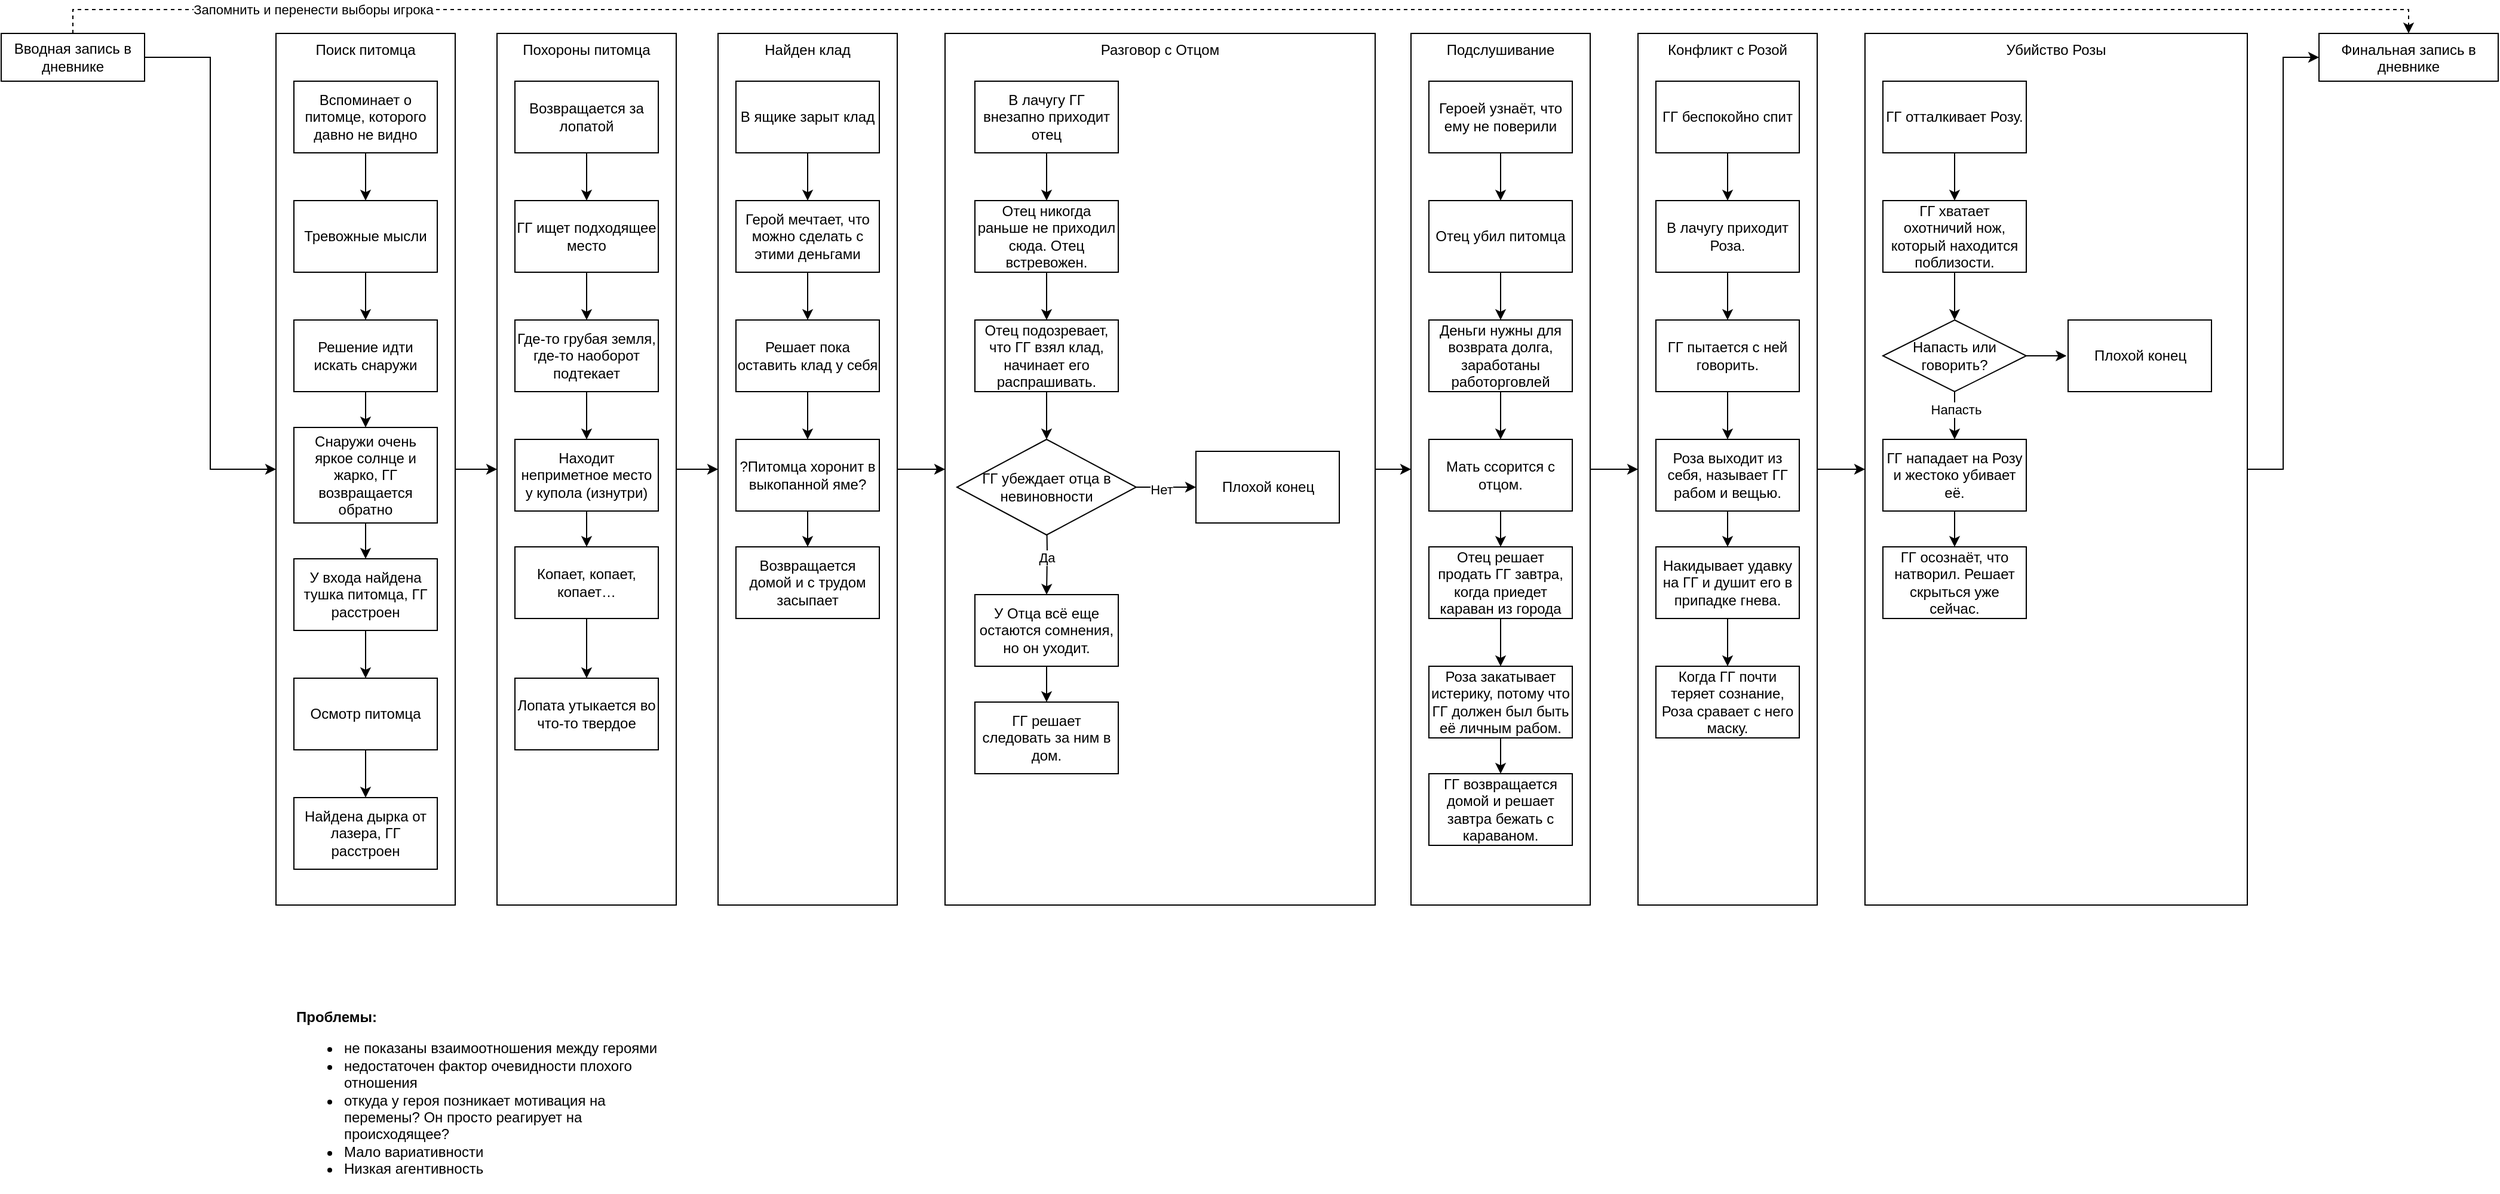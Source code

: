 <mxfile version="14.4.3" type="device"><diagram id="tmX3Hp9SybMvhQB9NmKL" name="Page-1"><mxGraphModel dx="2844" dy="1644" grid="1" gridSize="10" guides="1" tooltips="1" connect="1" arrows="1" fold="1" page="1" pageScale="1" pageWidth="850" pageHeight="1100" math="0" shadow="0"><root><mxCell id="0"/><mxCell id="1" parent="0"/><mxCell id="HxnmS3g5hZ0sXOuhKg5_-114" style="edgeStyle=orthogonalEdgeStyle;rounded=0;orthogonalLoop=1;jettySize=auto;html=1;exitX=1;exitY=0.5;exitDx=0;exitDy=0;entryX=0;entryY=0.5;entryDx=0;entryDy=0;" edge="1" parent="1" source="HxnmS3g5hZ0sXOuhKg5_-33" target="HxnmS3g5hZ0sXOuhKg5_-40"><mxGeometry relative="1" as="geometry"/></mxCell><mxCell id="HxnmS3g5hZ0sXOuhKg5_-33" value="Похороны питомца" style="rounded=0;whiteSpace=wrap;html=1;verticalAlign=top;" vertex="1" parent="1"><mxGeometry x="475" y="100" width="150" height="730" as="geometry"/></mxCell><mxCell id="HxnmS3g5hZ0sXOuhKg5_-39" style="edgeStyle=orthogonalEdgeStyle;rounded=0;orthogonalLoop=1;jettySize=auto;html=1;entryX=0;entryY=0.5;entryDx=0;entryDy=0;" edge="1" parent="1" source="HxnmS3g5hZ0sXOuhKg5_-16" target="HxnmS3g5hZ0sXOuhKg5_-33"><mxGeometry relative="1" as="geometry"/></mxCell><mxCell id="HxnmS3g5hZ0sXOuhKg5_-16" value="Поиск питомца" style="rounded=0;whiteSpace=wrap;html=1;verticalAlign=top;" vertex="1" parent="1"><mxGeometry x="290" y="100" width="150" height="730" as="geometry"/></mxCell><mxCell id="HxnmS3g5hZ0sXOuhKg5_-17" style="edgeStyle=orthogonalEdgeStyle;rounded=0;orthogonalLoop=1;jettySize=auto;html=1;exitX=1;exitY=0.5;exitDx=0;exitDy=0;entryX=0;entryY=0.5;entryDx=0;entryDy=0;" edge="1" parent="1" source="HxnmS3g5hZ0sXOuhKg5_-1" target="HxnmS3g5hZ0sXOuhKg5_-16"><mxGeometry relative="1" as="geometry"/></mxCell><mxCell id="HxnmS3g5hZ0sXOuhKg5_-112" style="edgeStyle=orthogonalEdgeStyle;rounded=0;orthogonalLoop=1;jettySize=auto;html=1;entryX=0.5;entryY=0;entryDx=0;entryDy=0;exitX=0.5;exitY=0;exitDx=0;exitDy=0;dashed=1;" edge="1" parent="1" source="HxnmS3g5hZ0sXOuhKg5_-1" target="HxnmS3g5hZ0sXOuhKg5_-100"><mxGeometry relative="1" as="geometry"/></mxCell><mxCell id="HxnmS3g5hZ0sXOuhKg5_-113" value="Запомнить и перенести выборы игрока" style="edgeLabel;html=1;align=center;verticalAlign=middle;resizable=0;points=[];" vertex="1" connectable="0" parent="HxnmS3g5hZ0sXOuhKg5_-112"><mxGeometry x="-0.573" y="-2" relative="1" as="geometry"><mxPoint x="-205" y="-2" as="offset"/></mxGeometry></mxCell><mxCell id="HxnmS3g5hZ0sXOuhKg5_-1" value="Вводная запись в дневнике" style="rounded=0;whiteSpace=wrap;html=1;" vertex="1" parent="1"><mxGeometry x="60" y="100" width="120" height="40" as="geometry"/></mxCell><mxCell id="HxnmS3g5hZ0sXOuhKg5_-10" style="edgeStyle=orthogonalEdgeStyle;rounded=0;orthogonalLoop=1;jettySize=auto;html=1;exitX=0.5;exitY=1;exitDx=0;exitDy=0;entryX=0.5;entryY=0;entryDx=0;entryDy=0;" edge="1" parent="1" source="HxnmS3g5hZ0sXOuhKg5_-2" target="HxnmS3g5hZ0sXOuhKg5_-4"><mxGeometry relative="1" as="geometry"/></mxCell><mxCell id="HxnmS3g5hZ0sXOuhKg5_-2" value="Вспоминает о питомце, которого давно не видно" style="rounded=0;whiteSpace=wrap;html=1;" vertex="1" parent="1"><mxGeometry x="305" y="140" width="120" height="60" as="geometry"/></mxCell><mxCell id="HxnmS3g5hZ0sXOuhKg5_-11" style="edgeStyle=orthogonalEdgeStyle;rounded=0;orthogonalLoop=1;jettySize=auto;html=1;exitX=0.5;exitY=1;exitDx=0;exitDy=0;entryX=0.5;entryY=0;entryDx=0;entryDy=0;" edge="1" parent="1" source="HxnmS3g5hZ0sXOuhKg5_-4" target="HxnmS3g5hZ0sXOuhKg5_-6"><mxGeometry relative="1" as="geometry"/></mxCell><mxCell id="HxnmS3g5hZ0sXOuhKg5_-4" value="Тревожные мысли" style="rounded=0;whiteSpace=wrap;html=1;" vertex="1" parent="1"><mxGeometry x="305" y="240" width="120" height="60" as="geometry"/></mxCell><mxCell id="HxnmS3g5hZ0sXOuhKg5_-12" style="edgeStyle=orthogonalEdgeStyle;rounded=0;orthogonalLoop=1;jettySize=auto;html=1;exitX=0.5;exitY=1;exitDx=0;exitDy=0;entryX=0.5;entryY=0;entryDx=0;entryDy=0;" edge="1" parent="1" source="HxnmS3g5hZ0sXOuhKg5_-6" target="HxnmS3g5hZ0sXOuhKg5_-7"><mxGeometry relative="1" as="geometry"/></mxCell><mxCell id="HxnmS3g5hZ0sXOuhKg5_-6" value="Решение идти искать снаружи" style="rounded=0;whiteSpace=wrap;html=1;" vertex="1" parent="1"><mxGeometry x="305" y="340" width="120" height="60" as="geometry"/></mxCell><mxCell id="HxnmS3g5hZ0sXOuhKg5_-13" style="edgeStyle=orthogonalEdgeStyle;rounded=0;orthogonalLoop=1;jettySize=auto;html=1;exitX=0.5;exitY=1;exitDx=0;exitDy=0;entryX=0.5;entryY=0;entryDx=0;entryDy=0;" edge="1" parent="1" source="HxnmS3g5hZ0sXOuhKg5_-7" target="HxnmS3g5hZ0sXOuhKg5_-8"><mxGeometry relative="1" as="geometry"/></mxCell><mxCell id="HxnmS3g5hZ0sXOuhKg5_-7" value="Снаружи очень яркое солнце и жарко, ГГ возвращается обратно" style="rounded=0;whiteSpace=wrap;html=1;" vertex="1" parent="1"><mxGeometry x="305" y="430" width="120" height="80" as="geometry"/></mxCell><mxCell id="HxnmS3g5hZ0sXOuhKg5_-14" style="edgeStyle=orthogonalEdgeStyle;rounded=0;orthogonalLoop=1;jettySize=auto;html=1;exitX=0.5;exitY=1;exitDx=0;exitDy=0;entryX=0.5;entryY=0;entryDx=0;entryDy=0;" edge="1" parent="1" source="HxnmS3g5hZ0sXOuhKg5_-8" target="HxnmS3g5hZ0sXOuhKg5_-9"><mxGeometry relative="1" as="geometry"/></mxCell><mxCell id="HxnmS3g5hZ0sXOuhKg5_-8" value="У входа найдена тушка питомца, ГГ расстроен" style="rounded=0;whiteSpace=wrap;html=1;" vertex="1" parent="1"><mxGeometry x="305" y="540" width="120" height="60" as="geometry"/></mxCell><mxCell id="HxnmS3g5hZ0sXOuhKg5_-27" style="edgeStyle=orthogonalEdgeStyle;rounded=0;orthogonalLoop=1;jettySize=auto;html=1;exitX=0.5;exitY=1;exitDx=0;exitDy=0;entryX=0.5;entryY=0;entryDx=0;entryDy=0;" edge="1" parent="1" source="HxnmS3g5hZ0sXOuhKg5_-9" target="HxnmS3g5hZ0sXOuhKg5_-26"><mxGeometry relative="1" as="geometry"/></mxCell><mxCell id="HxnmS3g5hZ0sXOuhKg5_-9" value="Осмотр питомца" style="rounded=0;whiteSpace=wrap;html=1;" vertex="1" parent="1"><mxGeometry x="305" y="640" width="120" height="60" as="geometry"/></mxCell><mxCell id="HxnmS3g5hZ0sXOuhKg5_-35" style="edgeStyle=orthogonalEdgeStyle;rounded=0;orthogonalLoop=1;jettySize=auto;html=1;exitX=0.5;exitY=1;exitDx=0;exitDy=0;" edge="1" parent="1" source="HxnmS3g5hZ0sXOuhKg5_-25" target="HxnmS3g5hZ0sXOuhKg5_-28"><mxGeometry relative="1" as="geometry"/></mxCell><mxCell id="HxnmS3g5hZ0sXOuhKg5_-25" value="ГГ ищет подходящее место" style="rounded=0;whiteSpace=wrap;html=1;" vertex="1" parent="1"><mxGeometry x="490" y="240" width="120" height="60" as="geometry"/></mxCell><mxCell id="HxnmS3g5hZ0sXOuhKg5_-26" value="Найдена дырка от лазера, ГГ расстроен" style="rounded=0;whiteSpace=wrap;html=1;" vertex="1" parent="1"><mxGeometry x="305" y="740" width="120" height="60" as="geometry"/></mxCell><mxCell id="HxnmS3g5hZ0sXOuhKg5_-36" style="edgeStyle=orthogonalEdgeStyle;rounded=0;orthogonalLoop=1;jettySize=auto;html=1;exitX=0.5;exitY=1;exitDx=0;exitDy=0;entryX=0.5;entryY=0;entryDx=0;entryDy=0;" edge="1" parent="1" source="HxnmS3g5hZ0sXOuhKg5_-28" target="HxnmS3g5hZ0sXOuhKg5_-29"><mxGeometry relative="1" as="geometry"/></mxCell><mxCell id="HxnmS3g5hZ0sXOuhKg5_-28" value="Где-то грубая земля, где-то наоборот подтекает" style="rounded=0;whiteSpace=wrap;html=1;" vertex="1" parent="1"><mxGeometry x="490" y="340" width="120" height="60" as="geometry"/></mxCell><mxCell id="HxnmS3g5hZ0sXOuhKg5_-37" style="edgeStyle=orthogonalEdgeStyle;rounded=0;orthogonalLoop=1;jettySize=auto;html=1;exitX=0.5;exitY=1;exitDx=0;exitDy=0;entryX=0.5;entryY=0;entryDx=0;entryDy=0;" edge="1" parent="1" source="HxnmS3g5hZ0sXOuhKg5_-29" target="HxnmS3g5hZ0sXOuhKg5_-30"><mxGeometry relative="1" as="geometry"/></mxCell><mxCell id="HxnmS3g5hZ0sXOuhKg5_-29" value="Находит неприметное место у купола (изнутри)" style="rounded=0;whiteSpace=wrap;html=1;" vertex="1" parent="1"><mxGeometry x="490" y="440" width="120" height="60" as="geometry"/></mxCell><mxCell id="HxnmS3g5hZ0sXOuhKg5_-38" style="edgeStyle=orthogonalEdgeStyle;rounded=0;orthogonalLoop=1;jettySize=auto;html=1;exitX=0.5;exitY=1;exitDx=0;exitDy=0;entryX=0.5;entryY=0;entryDx=0;entryDy=0;" edge="1" parent="1" source="HxnmS3g5hZ0sXOuhKg5_-30" target="HxnmS3g5hZ0sXOuhKg5_-31"><mxGeometry relative="1" as="geometry"/></mxCell><mxCell id="HxnmS3g5hZ0sXOuhKg5_-30" value="Копает, копает, копает…" style="rounded=0;whiteSpace=wrap;html=1;" vertex="1" parent="1"><mxGeometry x="490" y="530" width="120" height="60" as="geometry"/></mxCell><mxCell id="HxnmS3g5hZ0sXOuhKg5_-31" value="Лопата утыкается во что-то твердое" style="rounded=0;whiteSpace=wrap;html=1;" vertex="1" parent="1"><mxGeometry x="490" y="640" width="120" height="60" as="geometry"/></mxCell><mxCell id="HxnmS3g5hZ0sXOuhKg5_-34" style="edgeStyle=orthogonalEdgeStyle;rounded=0;orthogonalLoop=1;jettySize=auto;html=1;exitX=0.5;exitY=1;exitDx=0;exitDy=0;entryX=0.5;entryY=0;entryDx=0;entryDy=0;" edge="1" parent="1" source="HxnmS3g5hZ0sXOuhKg5_-32" target="HxnmS3g5hZ0sXOuhKg5_-25"><mxGeometry relative="1" as="geometry"/></mxCell><mxCell id="HxnmS3g5hZ0sXOuhKg5_-32" value="Возвращается за лопатой" style="rounded=0;whiteSpace=wrap;html=1;" vertex="1" parent="1"><mxGeometry x="490" y="140" width="120" height="60" as="geometry"/></mxCell><mxCell id="HxnmS3g5hZ0sXOuhKg5_-115" style="edgeStyle=orthogonalEdgeStyle;rounded=0;orthogonalLoop=1;jettySize=auto;html=1;exitX=1;exitY=0.5;exitDx=0;exitDy=0;entryX=0;entryY=0.5;entryDx=0;entryDy=0;" edge="1" parent="1" source="HxnmS3g5hZ0sXOuhKg5_-40" target="HxnmS3g5hZ0sXOuhKg5_-52"><mxGeometry relative="1" as="geometry"/></mxCell><mxCell id="HxnmS3g5hZ0sXOuhKg5_-40" value="Найден клад" style="rounded=0;whiteSpace=wrap;html=1;verticalAlign=top;" vertex="1" parent="1"><mxGeometry x="660" y="100" width="150" height="730" as="geometry"/></mxCell><mxCell id="HxnmS3g5hZ0sXOuhKg5_-41" style="edgeStyle=orthogonalEdgeStyle;rounded=0;orthogonalLoop=1;jettySize=auto;html=1;exitX=0.5;exitY=1;exitDx=0;exitDy=0;" edge="1" parent="1" source="HxnmS3g5hZ0sXOuhKg5_-42" target="HxnmS3g5hZ0sXOuhKg5_-44"><mxGeometry relative="1" as="geometry"/></mxCell><mxCell id="HxnmS3g5hZ0sXOuhKg5_-42" value="Герой мечтает, что можно сделать с этими деньгами" style="rounded=0;whiteSpace=wrap;html=1;" vertex="1" parent="1"><mxGeometry x="675" y="240" width="120" height="60" as="geometry"/></mxCell><mxCell id="HxnmS3g5hZ0sXOuhKg5_-43" style="edgeStyle=orthogonalEdgeStyle;rounded=0;orthogonalLoop=1;jettySize=auto;html=1;exitX=0.5;exitY=1;exitDx=0;exitDy=0;entryX=0.5;entryY=0;entryDx=0;entryDy=0;" edge="1" parent="1" source="HxnmS3g5hZ0sXOuhKg5_-44" target="HxnmS3g5hZ0sXOuhKg5_-46"><mxGeometry relative="1" as="geometry"/></mxCell><mxCell id="HxnmS3g5hZ0sXOuhKg5_-44" value="Решает пока оставить клад у себя" style="rounded=0;whiteSpace=wrap;html=1;" vertex="1" parent="1"><mxGeometry x="675" y="340" width="120" height="60" as="geometry"/></mxCell><mxCell id="HxnmS3g5hZ0sXOuhKg5_-45" style="edgeStyle=orthogonalEdgeStyle;rounded=0;orthogonalLoop=1;jettySize=auto;html=1;exitX=0.5;exitY=1;exitDx=0;exitDy=0;entryX=0.5;entryY=0;entryDx=0;entryDy=0;" edge="1" parent="1" source="HxnmS3g5hZ0sXOuhKg5_-46" target="HxnmS3g5hZ0sXOuhKg5_-48"><mxGeometry relative="1" as="geometry"/></mxCell><mxCell id="HxnmS3g5hZ0sXOuhKg5_-46" value="?Питомца хоронит в выкопанной яме?" style="rounded=0;whiteSpace=wrap;html=1;" vertex="1" parent="1"><mxGeometry x="675" y="440" width="120" height="60" as="geometry"/></mxCell><mxCell id="HxnmS3g5hZ0sXOuhKg5_-48" value="Возвращается домой и с трудом засыпает" style="rounded=0;whiteSpace=wrap;html=1;" vertex="1" parent="1"><mxGeometry x="675" y="530" width="120" height="60" as="geometry"/></mxCell><mxCell id="HxnmS3g5hZ0sXOuhKg5_-50" style="edgeStyle=orthogonalEdgeStyle;rounded=0;orthogonalLoop=1;jettySize=auto;html=1;exitX=0.5;exitY=1;exitDx=0;exitDy=0;entryX=0.5;entryY=0;entryDx=0;entryDy=0;" edge="1" parent="1" source="HxnmS3g5hZ0sXOuhKg5_-51" target="HxnmS3g5hZ0sXOuhKg5_-42"><mxGeometry relative="1" as="geometry"/></mxCell><mxCell id="HxnmS3g5hZ0sXOuhKg5_-51" value="В ящике зарыт клад" style="rounded=0;whiteSpace=wrap;html=1;" vertex="1" parent="1"><mxGeometry x="675" y="140" width="120" height="60" as="geometry"/></mxCell><mxCell id="HxnmS3g5hZ0sXOuhKg5_-116" style="edgeStyle=orthogonalEdgeStyle;rounded=0;orthogonalLoop=1;jettySize=auto;html=1;exitX=1;exitY=0.5;exitDx=0;exitDy=0;entryX=0;entryY=0.5;entryDx=0;entryDy=0;" edge="1" parent="1" source="HxnmS3g5hZ0sXOuhKg5_-52" target="HxnmS3g5hZ0sXOuhKg5_-64"><mxGeometry relative="1" as="geometry"/></mxCell><mxCell id="HxnmS3g5hZ0sXOuhKg5_-52" value="Разговор с Отцом" style="rounded=0;whiteSpace=wrap;html=1;verticalAlign=top;" vertex="1" parent="1"><mxGeometry x="850" y="100" width="360" height="730" as="geometry"/></mxCell><mxCell id="HxnmS3g5hZ0sXOuhKg5_-53" style="edgeStyle=orthogonalEdgeStyle;rounded=0;orthogonalLoop=1;jettySize=auto;html=1;exitX=0.5;exitY=1;exitDx=0;exitDy=0;" edge="1" parent="1" source="HxnmS3g5hZ0sXOuhKg5_-54" target="HxnmS3g5hZ0sXOuhKg5_-56"><mxGeometry relative="1" as="geometry"/></mxCell><mxCell id="HxnmS3g5hZ0sXOuhKg5_-54" value="Отец никогда раньше не приходил сюда. Отец встревожен." style="rounded=0;whiteSpace=wrap;html=1;" vertex="1" parent="1"><mxGeometry x="875" y="240" width="120" height="60" as="geometry"/></mxCell><mxCell id="HxnmS3g5hZ0sXOuhKg5_-55" style="edgeStyle=orthogonalEdgeStyle;rounded=0;orthogonalLoop=1;jettySize=auto;html=1;exitX=0.5;exitY=1;exitDx=0;exitDy=0;entryX=0.5;entryY=0;entryDx=0;entryDy=0;" edge="1" parent="1" source="HxnmS3g5hZ0sXOuhKg5_-56"><mxGeometry relative="1" as="geometry"><mxPoint x="935" y="440" as="targetPoint"/></mxGeometry></mxCell><mxCell id="HxnmS3g5hZ0sXOuhKg5_-56" value="Отец подозревает, что ГГ взял клад, начинает его распрашивать." style="rounded=0;whiteSpace=wrap;html=1;" vertex="1" parent="1"><mxGeometry x="875" y="340" width="120" height="60" as="geometry"/></mxCell><mxCell id="HxnmS3g5hZ0sXOuhKg5_-57" style="edgeStyle=orthogonalEdgeStyle;rounded=0;orthogonalLoop=1;jettySize=auto;html=1;exitX=0.5;exitY=1;exitDx=0;exitDy=0;entryX=0.5;entryY=0;entryDx=0;entryDy=0;" edge="1" parent="1" target="HxnmS3g5hZ0sXOuhKg5_-60"><mxGeometry relative="1" as="geometry"><mxPoint x="935" y="500" as="sourcePoint"/></mxGeometry></mxCell><mxCell id="HxnmS3g5hZ0sXOuhKg5_-126" value="Да" style="edgeLabel;html=1;align=center;verticalAlign=middle;resizable=0;points=[];" vertex="1" connectable="0" parent="HxnmS3g5hZ0sXOuhKg5_-57"><mxGeometry x="0.114" relative="1" as="geometry"><mxPoint as="offset"/></mxGeometry></mxCell><mxCell id="HxnmS3g5hZ0sXOuhKg5_-59" style="edgeStyle=orthogonalEdgeStyle;rounded=0;orthogonalLoop=1;jettySize=auto;html=1;exitX=0.5;exitY=1;exitDx=0;exitDy=0;entryX=0.5;entryY=0;entryDx=0;entryDy=0;" edge="1" parent="1" source="HxnmS3g5hZ0sXOuhKg5_-60" target="HxnmS3g5hZ0sXOuhKg5_-61"><mxGeometry relative="1" as="geometry"/></mxCell><mxCell id="HxnmS3g5hZ0sXOuhKg5_-60" value="У Отца всё еще остаются сомнения, но он уходит." style="rounded=0;whiteSpace=wrap;html=1;" vertex="1" parent="1"><mxGeometry x="875" y="570" width="120" height="60" as="geometry"/></mxCell><mxCell id="HxnmS3g5hZ0sXOuhKg5_-61" value="ГГ решает следовать за ним в дом." style="rounded=0;whiteSpace=wrap;html=1;" vertex="1" parent="1"><mxGeometry x="875" y="660" width="120" height="60" as="geometry"/></mxCell><mxCell id="HxnmS3g5hZ0sXOuhKg5_-62" style="edgeStyle=orthogonalEdgeStyle;rounded=0;orthogonalLoop=1;jettySize=auto;html=1;exitX=0.5;exitY=1;exitDx=0;exitDy=0;entryX=0.5;entryY=0;entryDx=0;entryDy=0;" edge="1" parent="1" source="HxnmS3g5hZ0sXOuhKg5_-63" target="HxnmS3g5hZ0sXOuhKg5_-54"><mxGeometry relative="1" as="geometry"/></mxCell><mxCell id="HxnmS3g5hZ0sXOuhKg5_-63" value="В лачугу ГГ внезапно приходит отец" style="rounded=0;whiteSpace=wrap;html=1;" vertex="1" parent="1"><mxGeometry x="875" y="140" width="120" height="60" as="geometry"/></mxCell><mxCell id="HxnmS3g5hZ0sXOuhKg5_-117" style="edgeStyle=orthogonalEdgeStyle;rounded=0;orthogonalLoop=1;jettySize=auto;html=1;exitX=1;exitY=0.5;exitDx=0;exitDy=0;entryX=0;entryY=0.5;entryDx=0;entryDy=0;" edge="1" parent="1" source="HxnmS3g5hZ0sXOuhKg5_-64" target="HxnmS3g5hZ0sXOuhKg5_-76"><mxGeometry relative="1" as="geometry"/></mxCell><mxCell id="HxnmS3g5hZ0sXOuhKg5_-64" value="Подслушивание" style="rounded=0;whiteSpace=wrap;html=1;verticalAlign=top;" vertex="1" parent="1"><mxGeometry x="1240" y="100" width="150" height="730" as="geometry"/></mxCell><mxCell id="HxnmS3g5hZ0sXOuhKg5_-65" style="edgeStyle=orthogonalEdgeStyle;rounded=0;orthogonalLoop=1;jettySize=auto;html=1;exitX=0.5;exitY=1;exitDx=0;exitDy=0;" edge="1" parent="1" source="HxnmS3g5hZ0sXOuhKg5_-66" target="HxnmS3g5hZ0sXOuhKg5_-68"><mxGeometry relative="1" as="geometry"/></mxCell><mxCell id="HxnmS3g5hZ0sXOuhKg5_-66" value="Отец убил питомца" style="rounded=0;whiteSpace=wrap;html=1;" vertex="1" parent="1"><mxGeometry x="1255" y="240" width="120" height="60" as="geometry"/></mxCell><mxCell id="HxnmS3g5hZ0sXOuhKg5_-67" style="edgeStyle=orthogonalEdgeStyle;rounded=0;orthogonalLoop=1;jettySize=auto;html=1;exitX=0.5;exitY=1;exitDx=0;exitDy=0;entryX=0.5;entryY=0;entryDx=0;entryDy=0;" edge="1" parent="1" source="HxnmS3g5hZ0sXOuhKg5_-68" target="HxnmS3g5hZ0sXOuhKg5_-70"><mxGeometry relative="1" as="geometry"/></mxCell><mxCell id="HxnmS3g5hZ0sXOuhKg5_-68" value="Деньги нужны для возврата долга, заработаны работорговлей" style="rounded=0;whiteSpace=wrap;html=1;" vertex="1" parent="1"><mxGeometry x="1255" y="340" width="120" height="60" as="geometry"/></mxCell><mxCell id="HxnmS3g5hZ0sXOuhKg5_-69" style="edgeStyle=orthogonalEdgeStyle;rounded=0;orthogonalLoop=1;jettySize=auto;html=1;exitX=0.5;exitY=1;exitDx=0;exitDy=0;entryX=0.5;entryY=0;entryDx=0;entryDy=0;" edge="1" parent="1" source="HxnmS3g5hZ0sXOuhKg5_-70" target="HxnmS3g5hZ0sXOuhKg5_-72"><mxGeometry relative="1" as="geometry"/></mxCell><mxCell id="HxnmS3g5hZ0sXOuhKg5_-70" value="Мать ссорится с отцом." style="rounded=0;whiteSpace=wrap;html=1;" vertex="1" parent="1"><mxGeometry x="1255" y="440" width="120" height="60" as="geometry"/></mxCell><mxCell id="HxnmS3g5hZ0sXOuhKg5_-71" style="edgeStyle=orthogonalEdgeStyle;rounded=0;orthogonalLoop=1;jettySize=auto;html=1;exitX=0.5;exitY=1;exitDx=0;exitDy=0;entryX=0.5;entryY=0;entryDx=0;entryDy=0;" edge="1" parent="1" source="HxnmS3g5hZ0sXOuhKg5_-72" target="HxnmS3g5hZ0sXOuhKg5_-73"><mxGeometry relative="1" as="geometry"/></mxCell><mxCell id="HxnmS3g5hZ0sXOuhKg5_-72" value="Отец решает продать ГГ завтра, когда приедет караван из города" style="rounded=0;whiteSpace=wrap;html=1;" vertex="1" parent="1"><mxGeometry x="1255" y="530" width="120" height="60" as="geometry"/></mxCell><mxCell id="HxnmS3g5hZ0sXOuhKg5_-122" style="edgeStyle=orthogonalEdgeStyle;rounded=0;orthogonalLoop=1;jettySize=auto;html=1;exitX=0.5;exitY=1;exitDx=0;exitDy=0;entryX=0.5;entryY=0;entryDx=0;entryDy=0;" edge="1" parent="1" source="HxnmS3g5hZ0sXOuhKg5_-73" target="HxnmS3g5hZ0sXOuhKg5_-121"><mxGeometry relative="1" as="geometry"/></mxCell><mxCell id="HxnmS3g5hZ0sXOuhKg5_-73" value="Роза закатывает истерику, потому что ГГ должен был быть её личным рабом." style="rounded=0;whiteSpace=wrap;html=1;" vertex="1" parent="1"><mxGeometry x="1255" y="630" width="120" height="60" as="geometry"/></mxCell><mxCell id="HxnmS3g5hZ0sXOuhKg5_-74" style="edgeStyle=orthogonalEdgeStyle;rounded=0;orthogonalLoop=1;jettySize=auto;html=1;exitX=0.5;exitY=1;exitDx=0;exitDy=0;entryX=0.5;entryY=0;entryDx=0;entryDy=0;" edge="1" parent="1" source="HxnmS3g5hZ0sXOuhKg5_-75" target="HxnmS3g5hZ0sXOuhKg5_-66"><mxGeometry relative="1" as="geometry"/></mxCell><mxCell id="HxnmS3g5hZ0sXOuhKg5_-75" value="Героей узнаёт, что ему не поверили" style="rounded=0;whiteSpace=wrap;html=1;" vertex="1" parent="1"><mxGeometry x="1255" y="140" width="120" height="60" as="geometry"/></mxCell><mxCell id="HxnmS3g5hZ0sXOuhKg5_-118" style="edgeStyle=orthogonalEdgeStyle;rounded=0;orthogonalLoop=1;jettySize=auto;html=1;exitX=1;exitY=0.5;exitDx=0;exitDy=0;entryX=0;entryY=0.5;entryDx=0;entryDy=0;" edge="1" parent="1" source="HxnmS3g5hZ0sXOuhKg5_-76" target="HxnmS3g5hZ0sXOuhKg5_-88"><mxGeometry relative="1" as="geometry"/></mxCell><mxCell id="HxnmS3g5hZ0sXOuhKg5_-76" value="Конфликт с Розой" style="rounded=0;whiteSpace=wrap;html=1;verticalAlign=top;" vertex="1" parent="1"><mxGeometry x="1430" y="100" width="150" height="730" as="geometry"/></mxCell><mxCell id="HxnmS3g5hZ0sXOuhKg5_-77" style="edgeStyle=orthogonalEdgeStyle;rounded=0;orthogonalLoop=1;jettySize=auto;html=1;exitX=0.5;exitY=1;exitDx=0;exitDy=0;" edge="1" parent="1" source="HxnmS3g5hZ0sXOuhKg5_-78" target="HxnmS3g5hZ0sXOuhKg5_-80"><mxGeometry relative="1" as="geometry"/></mxCell><mxCell id="HxnmS3g5hZ0sXOuhKg5_-78" value="В лачугу приходит Роза." style="rounded=0;whiteSpace=wrap;html=1;" vertex="1" parent="1"><mxGeometry x="1445" y="240" width="120" height="60" as="geometry"/></mxCell><mxCell id="HxnmS3g5hZ0sXOuhKg5_-79" style="edgeStyle=orthogonalEdgeStyle;rounded=0;orthogonalLoop=1;jettySize=auto;html=1;exitX=0.5;exitY=1;exitDx=0;exitDy=0;entryX=0.5;entryY=0;entryDx=0;entryDy=0;" edge="1" parent="1" source="HxnmS3g5hZ0sXOuhKg5_-80" target="HxnmS3g5hZ0sXOuhKg5_-82"><mxGeometry relative="1" as="geometry"/></mxCell><mxCell id="HxnmS3g5hZ0sXOuhKg5_-80" value="ГГ пытается с ней говорить." style="rounded=0;whiteSpace=wrap;html=1;" vertex="1" parent="1"><mxGeometry x="1445" y="340" width="120" height="60" as="geometry"/></mxCell><mxCell id="HxnmS3g5hZ0sXOuhKg5_-81" style="edgeStyle=orthogonalEdgeStyle;rounded=0;orthogonalLoop=1;jettySize=auto;html=1;exitX=0.5;exitY=1;exitDx=0;exitDy=0;entryX=0.5;entryY=0;entryDx=0;entryDy=0;" edge="1" parent="1" source="HxnmS3g5hZ0sXOuhKg5_-82" target="HxnmS3g5hZ0sXOuhKg5_-84"><mxGeometry relative="1" as="geometry"/></mxCell><mxCell id="HxnmS3g5hZ0sXOuhKg5_-82" value="Роза выходит из себя, называет ГГ рабом и вещью." style="rounded=0;whiteSpace=wrap;html=1;" vertex="1" parent="1"><mxGeometry x="1445" y="440" width="120" height="60" as="geometry"/></mxCell><mxCell id="HxnmS3g5hZ0sXOuhKg5_-83" style="edgeStyle=orthogonalEdgeStyle;rounded=0;orthogonalLoop=1;jettySize=auto;html=1;exitX=0.5;exitY=1;exitDx=0;exitDy=0;entryX=0.5;entryY=0;entryDx=0;entryDy=0;" edge="1" parent="1" source="HxnmS3g5hZ0sXOuhKg5_-84" target="HxnmS3g5hZ0sXOuhKg5_-85"><mxGeometry relative="1" as="geometry"/></mxCell><mxCell id="HxnmS3g5hZ0sXOuhKg5_-84" value="Накидывает удавку на ГГ и душит его в припадке гнева." style="rounded=0;whiteSpace=wrap;html=1;" vertex="1" parent="1"><mxGeometry x="1445" y="530" width="120" height="60" as="geometry"/></mxCell><mxCell id="HxnmS3g5hZ0sXOuhKg5_-85" value="Когда ГГ почти теряет сознание, Роза сравает с него маску." style="rounded=0;whiteSpace=wrap;html=1;" vertex="1" parent="1"><mxGeometry x="1445" y="630" width="120" height="60" as="geometry"/></mxCell><mxCell id="HxnmS3g5hZ0sXOuhKg5_-86" style="edgeStyle=orthogonalEdgeStyle;rounded=0;orthogonalLoop=1;jettySize=auto;html=1;exitX=0.5;exitY=1;exitDx=0;exitDy=0;entryX=0.5;entryY=0;entryDx=0;entryDy=0;" edge="1" parent="1" source="HxnmS3g5hZ0sXOuhKg5_-87" target="HxnmS3g5hZ0sXOuhKg5_-78"><mxGeometry relative="1" as="geometry"/></mxCell><mxCell id="HxnmS3g5hZ0sXOuhKg5_-87" value="ГГ беспокойно спит" style="rounded=0;whiteSpace=wrap;html=1;" vertex="1" parent="1"><mxGeometry x="1445" y="140" width="120" height="60" as="geometry"/></mxCell><mxCell id="HxnmS3g5hZ0sXOuhKg5_-120" style="edgeStyle=orthogonalEdgeStyle;rounded=0;orthogonalLoop=1;jettySize=auto;html=1;entryX=0;entryY=0.5;entryDx=0;entryDy=0;" edge="1" parent="1" source="HxnmS3g5hZ0sXOuhKg5_-88" target="HxnmS3g5hZ0sXOuhKg5_-100"><mxGeometry relative="1" as="geometry"/></mxCell><mxCell id="HxnmS3g5hZ0sXOuhKg5_-88" value="Убийство Розы" style="rounded=0;whiteSpace=wrap;html=1;verticalAlign=top;" vertex="1" parent="1"><mxGeometry x="1620" y="100" width="320" height="730" as="geometry"/></mxCell><mxCell id="HxnmS3g5hZ0sXOuhKg5_-89" style="edgeStyle=orthogonalEdgeStyle;rounded=0;orthogonalLoop=1;jettySize=auto;html=1;exitX=0.5;exitY=1;exitDx=0;exitDy=0;" edge="1" parent="1" source="HxnmS3g5hZ0sXOuhKg5_-90" target="HxnmS3g5hZ0sXOuhKg5_-92"><mxGeometry relative="1" as="geometry"/></mxCell><mxCell id="HxnmS3g5hZ0sXOuhKg5_-90" value="ГГ хватает охотничий нож, который находится поблизости." style="rounded=0;whiteSpace=wrap;html=1;" vertex="1" parent="1"><mxGeometry x="1635" y="240" width="120" height="60" as="geometry"/></mxCell><mxCell id="HxnmS3g5hZ0sXOuhKg5_-91" style="edgeStyle=orthogonalEdgeStyle;rounded=0;orthogonalLoop=1;jettySize=auto;html=1;exitX=0.5;exitY=1;exitDx=0;exitDy=0;entryX=0.5;entryY=0;entryDx=0;entryDy=0;" edge="1" parent="1" source="HxnmS3g5hZ0sXOuhKg5_-92" target="HxnmS3g5hZ0sXOuhKg5_-94"><mxGeometry relative="1" as="geometry"/></mxCell><mxCell id="HxnmS3g5hZ0sXOuhKg5_-131" value="Напасть" style="edgeLabel;html=1;align=center;verticalAlign=middle;resizable=0;points=[];" vertex="1" connectable="0" parent="HxnmS3g5hZ0sXOuhKg5_-91"><mxGeometry x="-0.264" y="1" relative="1" as="geometry"><mxPoint as="offset"/></mxGeometry></mxCell><mxCell id="HxnmS3g5hZ0sXOuhKg5_-134" style="edgeStyle=orthogonalEdgeStyle;rounded=0;orthogonalLoop=1;jettySize=auto;html=1;exitX=1;exitY=0.5;exitDx=0;exitDy=0;entryX=-0.011;entryY=0.507;entryDx=0;entryDy=0;entryPerimeter=0;" edge="1" parent="1" source="HxnmS3g5hZ0sXOuhKg5_-92" target="HxnmS3g5hZ0sXOuhKg5_-133"><mxGeometry relative="1" as="geometry"/></mxCell><mxCell id="HxnmS3g5hZ0sXOuhKg5_-92" value="Напасть или говорить?" style="rhombus;whiteSpace=wrap;html=1;fontFamily=Helvetica;fontSize=12;fontColor=#000000;align=center;strokeColor=#000000;fillColor=#ffffff;" vertex="1" parent="1"><mxGeometry x="1635" y="340" width="120" height="60" as="geometry"/></mxCell><mxCell id="HxnmS3g5hZ0sXOuhKg5_-93" style="edgeStyle=orthogonalEdgeStyle;rounded=0;orthogonalLoop=1;jettySize=auto;html=1;exitX=0.5;exitY=1;exitDx=0;exitDy=0;entryX=0.5;entryY=0;entryDx=0;entryDy=0;" edge="1" parent="1" source="HxnmS3g5hZ0sXOuhKg5_-94" target="HxnmS3g5hZ0sXOuhKg5_-96"><mxGeometry relative="1" as="geometry"/></mxCell><mxCell id="HxnmS3g5hZ0sXOuhKg5_-94" value="ГГ нападает на Розу и жестоко убивает её." style="rounded=0;whiteSpace=wrap;html=1;" vertex="1" parent="1"><mxGeometry x="1635" y="440" width="120" height="60" as="geometry"/></mxCell><mxCell id="HxnmS3g5hZ0sXOuhKg5_-96" value="ГГ осознаёт, что натворил. Решает скрыться уже сейчас." style="rounded=0;whiteSpace=wrap;html=1;" vertex="1" parent="1"><mxGeometry x="1635" y="530" width="120" height="60" as="geometry"/></mxCell><mxCell id="HxnmS3g5hZ0sXOuhKg5_-98" style="edgeStyle=orthogonalEdgeStyle;rounded=0;orthogonalLoop=1;jettySize=auto;html=1;exitX=0.5;exitY=1;exitDx=0;exitDy=0;entryX=0.5;entryY=0;entryDx=0;entryDy=0;" edge="1" parent="1" source="HxnmS3g5hZ0sXOuhKg5_-99" target="HxnmS3g5hZ0sXOuhKg5_-90"><mxGeometry relative="1" as="geometry"/></mxCell><mxCell id="HxnmS3g5hZ0sXOuhKg5_-99" value="ГГ отталкивает Розу." style="rounded=0;whiteSpace=wrap;html=1;" vertex="1" parent="1"><mxGeometry x="1635" y="140" width="120" height="60" as="geometry"/></mxCell><mxCell id="HxnmS3g5hZ0sXOuhKg5_-100" value="Финальная запись в дневнике" style="rounded=0;whiteSpace=wrap;html=1;verticalAlign=top;" vertex="1" parent="1"><mxGeometry x="2000" y="100" width="150" height="40" as="geometry"/></mxCell><mxCell id="HxnmS3g5hZ0sXOuhKg5_-119" value="Плохой конец" style="verticalLabelPosition=middle;verticalAlign=middle;html=1;shape=mxgraph.basic.rect;fillColor2=none;strokeWidth=1;size=20;indent=5;labelPosition=center;align=center;" vertex="1" parent="1"><mxGeometry x="1060" y="450" width="120" height="60" as="geometry"/></mxCell><mxCell id="HxnmS3g5hZ0sXOuhKg5_-121" value="ГГ возвращается домой и решает завтра бежать с караваном." style="rounded=0;whiteSpace=wrap;html=1;" vertex="1" parent="1"><mxGeometry x="1255" y="720" width="120" height="60" as="geometry"/></mxCell><mxCell id="HxnmS3g5hZ0sXOuhKg5_-124" style="edgeStyle=orthogonalEdgeStyle;rounded=0;orthogonalLoop=1;jettySize=auto;html=1;" edge="1" parent="1" source="HxnmS3g5hZ0sXOuhKg5_-123" target="HxnmS3g5hZ0sXOuhKg5_-119"><mxGeometry relative="1" as="geometry"/></mxCell><mxCell id="HxnmS3g5hZ0sXOuhKg5_-125" value="Нет" style="edgeLabel;html=1;align=center;verticalAlign=middle;resizable=0;points=[];" vertex="1" connectable="0" parent="HxnmS3g5hZ0sXOuhKg5_-124"><mxGeometry x="-0.929" y="-2" relative="1" as="geometry"><mxPoint x="18.33" as="offset"/></mxGeometry></mxCell><mxCell id="HxnmS3g5hZ0sXOuhKg5_-127" value="&lt;br&gt;" style="edgeLabel;html=1;align=center;verticalAlign=middle;resizable=0;points=[];" vertex="1" connectable="0" parent="HxnmS3g5hZ0sXOuhKg5_-124"><mxGeometry x="0.761" y="1" relative="1" as="geometry"><mxPoint as="offset"/></mxGeometry></mxCell><mxCell id="HxnmS3g5hZ0sXOuhKg5_-123" value="ГГ убеждает отца в невиновности" style="rhombus;whiteSpace=wrap;html=1;" vertex="1" parent="1"><mxGeometry x="860" y="440" width="150" height="80" as="geometry"/></mxCell><mxCell id="HxnmS3g5hZ0sXOuhKg5_-129" value="&lt;b&gt;Проблемы:&lt;/b&gt;&lt;br&gt;&lt;ul&gt;&lt;li&gt;не показаны взаимоотношения между героями&lt;/li&gt;&lt;li&gt;недостаточен фактор очевидности плохого отношения&lt;/li&gt;&lt;li&gt;откуда у героя позникает мотивация на перемены? Он просто реагирует на происходящее?&amp;nbsp;&lt;/li&gt;&lt;li&gt;Мало вариативности&lt;/li&gt;&lt;li&gt;Низкая агентивность&lt;/li&gt;&lt;/ul&gt;" style="text;html=1;strokeColor=none;fillColor=none;align=left;verticalAlign=top;whiteSpace=wrap;rounded=0;labelPosition=center;verticalLabelPosition=middle;" vertex="1" parent="1"><mxGeometry x="305" y="910" width="325" height="150" as="geometry"/></mxCell><mxCell id="HxnmS3g5hZ0sXOuhKg5_-133" value="Плохой конец" style="verticalLabelPosition=middle;verticalAlign=middle;html=1;shape=mxgraph.basic.rect;fillColor2=none;strokeWidth=1;size=20;indent=5;labelPosition=center;align=center;" vertex="1" parent="1"><mxGeometry x="1790" y="340" width="120" height="60" as="geometry"/></mxCell></root></mxGraphModel></diagram></mxfile>